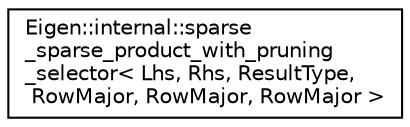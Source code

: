 digraph "Graphical Class Hierarchy"
{
  edge [fontname="Helvetica",fontsize="10",labelfontname="Helvetica",labelfontsize="10"];
  node [fontname="Helvetica",fontsize="10",shape=record];
  rankdir="LR";
  Node1 [label="Eigen::internal::sparse\l_sparse_product_with_pruning\l_selector\< Lhs, Rhs, ResultType,\l RowMajor, RowMajor, RowMajor \>",height=0.2,width=0.4,color="black", fillcolor="white", style="filled",URL="$struct_eigen_1_1internal_1_1sparse__sparse__product__with__pruning__selector_3_01_lhs_00_01_rhs_ac6a83f16fa8af56c1b06b928dbc0536.html"];
}
